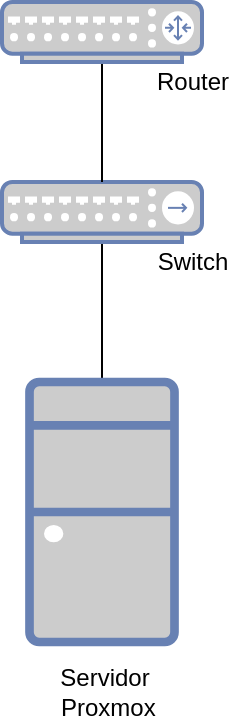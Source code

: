 <mxfile version="16.0.0"><diagram id="k4pNC1rw3EwO7Iqltvwy" name="Page-1"><mxGraphModel dx="1422" dy="730" grid="1" gridSize="10" guides="1" tooltips="1" connect="1" arrows="1" fold="1" page="1" pageScale="1" pageWidth="827" pageHeight="1169" math="0" shadow="0"><root><mxCell id="0"/><mxCell id="1" parent="0"/><mxCell id="_etOdeRrxOBRMlxFL1JE-14" value="" style="edgeStyle=none;rounded=0;orthogonalLoop=1;jettySize=auto;html=1;endArrow=none;endFill=0;" edge="1" parent="1" source="_etOdeRrxOBRMlxFL1JE-7" target="_etOdeRrxOBRMlxFL1JE-9"><mxGeometry relative="1" as="geometry"/></mxCell><mxCell id="_etOdeRrxOBRMlxFL1JE-7" value="" style="fontColor=#0066CC;verticalAlign=top;verticalLabelPosition=bottom;labelPosition=center;align=center;html=1;outlineConnect=0;fillColor=#CCCCCC;strokeColor=#6881B3;gradientColor=none;gradientDirection=north;strokeWidth=2;shape=mxgraph.networks.hub;" vertex="1" parent="1"><mxGeometry x="280" y="210" width="100" height="30" as="geometry"/></mxCell><mxCell id="_etOdeRrxOBRMlxFL1JE-13" value="" style="edgeStyle=none;rounded=0;orthogonalLoop=1;jettySize=auto;html=1;endArrow=none;endFill=0;" edge="1" parent="1" source="_etOdeRrxOBRMlxFL1JE-8" target="_etOdeRrxOBRMlxFL1JE-7"><mxGeometry relative="1" as="geometry"/></mxCell><mxCell id="_etOdeRrxOBRMlxFL1JE-8" value="" style="fontColor=#0066CC;verticalAlign=top;verticalLabelPosition=bottom;labelPosition=center;align=center;html=1;outlineConnect=0;fillColor=#CCCCCC;strokeColor=#6881B3;gradientColor=none;gradientDirection=north;strokeWidth=2;shape=mxgraph.networks.router;" vertex="1" parent="1"><mxGeometry x="280" y="120" width="100" height="30" as="geometry"/></mxCell><mxCell id="_etOdeRrxOBRMlxFL1JE-9" value="" style="fontColor=#0066CC;verticalAlign=top;verticalLabelPosition=bottom;labelPosition=center;align=center;html=1;outlineConnect=0;fillColor=#CCCCCC;strokeColor=#6881B3;gradientColor=none;gradientDirection=north;strokeWidth=2;shape=mxgraph.networks.desktop_pc;" vertex="1" parent="1"><mxGeometry x="293.75" y="310" width="72.5" height="130" as="geometry"/></mxCell><mxCell id="_etOdeRrxOBRMlxFL1JE-18" value="&lt;div&gt;Servidor&lt;/div&gt;&lt;div&gt;&amp;nbsp;Proxmox&lt;/div&gt;" style="text;html=1;resizable=0;autosize=1;align=center;verticalAlign=middle;points=[];fillColor=none;strokeColor=none;rounded=0;" vertex="1" parent="1"><mxGeometry x="296.25" y="450" width="70" height="30" as="geometry"/></mxCell><mxCell id="_etOdeRrxOBRMlxFL1JE-19" value="Switch" style="text;html=1;resizable=0;autosize=1;align=center;verticalAlign=middle;points=[];fillColor=none;strokeColor=none;rounded=0;" vertex="1" parent="1"><mxGeometry x="350" y="240" width="50" height="20" as="geometry"/></mxCell><mxCell id="_etOdeRrxOBRMlxFL1JE-21" value="Router" style="text;html=1;resizable=0;autosize=1;align=center;verticalAlign=middle;points=[];fillColor=none;strokeColor=none;rounded=0;" vertex="1" parent="1"><mxGeometry x="350" y="150" width="50" height="20" as="geometry"/></mxCell></root></mxGraphModel></diagram></mxfile>